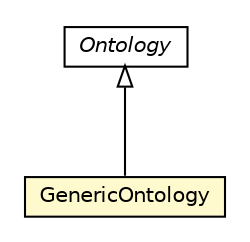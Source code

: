 #!/usr/local/bin/dot
#
# Class diagram 
# Generated by UMLGraph version R5_6-24-gf6e263 (http://www.umlgraph.org/)
#

digraph G {
	edge [fontname="Helvetica",fontsize=10,labelfontname="Helvetica",labelfontsize=10];
	node [fontname="Helvetica",fontsize=10,shape=plaintext];
	nodesep=0.25;
	ranksep=0.5;
	// org.universAAL.middleware.owl.Ontology
	c199116 [label=<<table title="org.universAAL.middleware.owl.Ontology" border="0" cellborder="1" cellspacing="0" cellpadding="2" port="p" href="../Ontology.html">
		<tr><td><table border="0" cellspacing="0" cellpadding="1">
<tr><td align="center" balign="center"><font face="Helvetica-Oblique"> Ontology </font></td></tr>
		</table></td></tr>
		</table>>, URL="../Ontology.html", fontname="Helvetica", fontcolor="black", fontsize=10.0];
	// org.universAAL.middleware.owl.generic.GenericOntology
	c199125 [label=<<table title="org.universAAL.middleware.owl.generic.GenericOntology" border="0" cellborder="1" cellspacing="0" cellpadding="2" port="p" bgcolor="lemonChiffon" href="./GenericOntology.html">
		<tr><td><table border="0" cellspacing="0" cellpadding="1">
<tr><td align="center" balign="center"> GenericOntology </td></tr>
		</table></td></tr>
		</table>>, URL="./GenericOntology.html", fontname="Helvetica", fontcolor="black", fontsize=10.0];
	//org.universAAL.middleware.owl.generic.GenericOntology extends org.universAAL.middleware.owl.Ontology
	c199116:p -> c199125:p [dir=back,arrowtail=empty];
}

